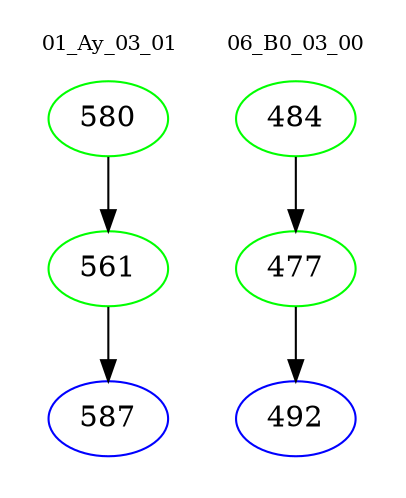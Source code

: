 digraph{
subgraph cluster_0 {
color = white
label = "01_Ay_03_01";
fontsize=10;
T0_580 [label="580", color="green"]
T0_580 -> T0_561 [color="black"]
T0_561 [label="561", color="green"]
T0_561 -> T0_587 [color="black"]
T0_587 [label="587", color="blue"]
}
subgraph cluster_1 {
color = white
label = "06_B0_03_00";
fontsize=10;
T1_484 [label="484", color="green"]
T1_484 -> T1_477 [color="black"]
T1_477 [label="477", color="green"]
T1_477 -> T1_492 [color="black"]
T1_492 [label="492", color="blue"]
}
}
